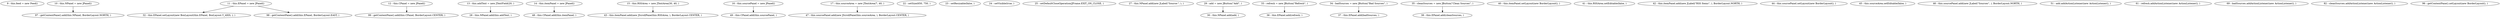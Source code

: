 digraph G {
"9 : this.feed = new Feed()"
"10 : this.NPanel = new JPanel()"
"10 : this.NPanel = new JPanel()" -> "97 : getContentPane().add(this.NPanel, BorderLayout.NORTH, )"
"11 : this.EPanel = new JPanel()"
"11 : this.EPanel = new JPanel()" -> "32 : this.EPanel.setLayout(new BoxLayout(this.EPanel, BoxLayout.Y_AXIS, ), )"
"11 : this.EPanel = new JPanel()" -> "98 : getContentPane().add(this.EPanel, BorderLayout.EAST, )"
"12 : this.CPanel = new JPanel()"
"12 : this.CPanel = new JPanel()" -> "99 : getContentPane().add(this.CPanel, BorderLayout.CENTER, )"
"13 : this.addText = new JTextField(20, )"
"13 : this.addText = new JTextField(20, )" -> "28 : this.NPanel.add(this.addText, )"
"14 : this.itemPanel = new JPanel()"
"14 : this.itemPanel = new JPanel()" -> "48 : this.CPanel.add(this.itemPanel, )"
"15 : this.RSSArea = new JTextArea(30, 40, )"
"15 : this.RSSArea = new JTextArea(30, 40, )" -> "43 : this.itemPanel.add(new JScrollPane(this.RSSArea, ), BorderLayout.CENTER, )"
"16 : this.sourcePanel = new JPanel()"
"16 : this.sourcePanel = new JPanel()" -> "49 : this.CPanel.add(this.sourcePanel, )"
"17 : this.sourceArea = new JTextArea(7, 40, )"
"17 : this.sourceArea = new JTextArea(7, 40, )" -> "47 : this.sourcePanel.add(new JScrollPane(this.sourceArea, ), BorderLayout.CENTER, )"
"22 : setSize(650, 750, )"
"23 : setResizable(false, )"
"24 : setVisible(true, )"
"25 : setDefaultCloseOperation(JFrame.EXIT_ON_CLOSE, )"
"27 : this.NPanel.add(new JLabel(\"Source:\", ), )"
"28 : this.NPanel.add(this.addText, )"
"29 : add = new JButton(\"Add\", )"
"29 : add = new JButton(\"Add\", )" -> "30 : this.NPanel.add(add, )"
"30 : this.NPanel.add(add, )"
"32 : this.EPanel.setLayout(new BoxLayout(this.EPanel, BoxLayout.Y_AXIS, ), )"
"33 : refresh = new JButton(\"Refresh\", )"
"33 : refresh = new JButton(\"Refresh\", )" -> "36 : this.EPanel.add(refresh, )"
"34 : badSources = new JButton(\"Bad Sources\", )"
"34 : badSources = new JButton(\"Bad Sources\", )" -> "37 : this.EPanel.add(badSources, )"
"35 : cleanSources = new JButton(\"Clean Sources\", )"
"35 : cleanSources = new JButton(\"Clean Sources\", )" -> "38 : this.EPanel.add(cleanSources, )"
"36 : this.EPanel.add(refresh, )"
"37 : this.EPanel.add(badSources, )"
"38 : this.EPanel.add(cleanSources, )"
"40 : this.itemPanel.setLayout(new BorderLayout(), )"
"41 : this.RSSArea.setEditable(false, )"
"42 : this.itemPanel.add(new JLabel(\"RSS Items\", ), BorderLayout.NORTH, )"
"43 : this.itemPanel.add(new JScrollPane(this.RSSArea, ), BorderLayout.CENTER, )"
"44 : this.sourcePanel.setLayout(new BorderLayout(), )"
"45 : this.sourceArea.setEditable(false, )"
"46 : this.sourcePanel.add(new JLabel(\"Sources\", ), BorderLayout.NORTH, )"
"47 : this.sourcePanel.add(new JScrollPane(this.sourceArea, ), BorderLayout.CENTER, )"
"48 : this.CPanel.add(this.itemPanel, )"
"49 : this.CPanel.add(this.sourcePanel, )"
"51 : add.addActionListener(new ActionListener(), )"
"61 : refresh.addActionListener(new ActionListener(), )"
"69 : badSources.addActionListener(new ActionListener(), )"
"82 : cleanSources.addActionListener(new ActionListener(), )"
"96 : getContentPane().setLayout(new BorderLayout(), )"
"97 : getContentPane().add(this.NPanel, BorderLayout.NORTH, )"
"98 : getContentPane().add(this.EPanel, BorderLayout.EAST, )"
"99 : getContentPane().add(this.CPanel, BorderLayout.CENTER, )"
}